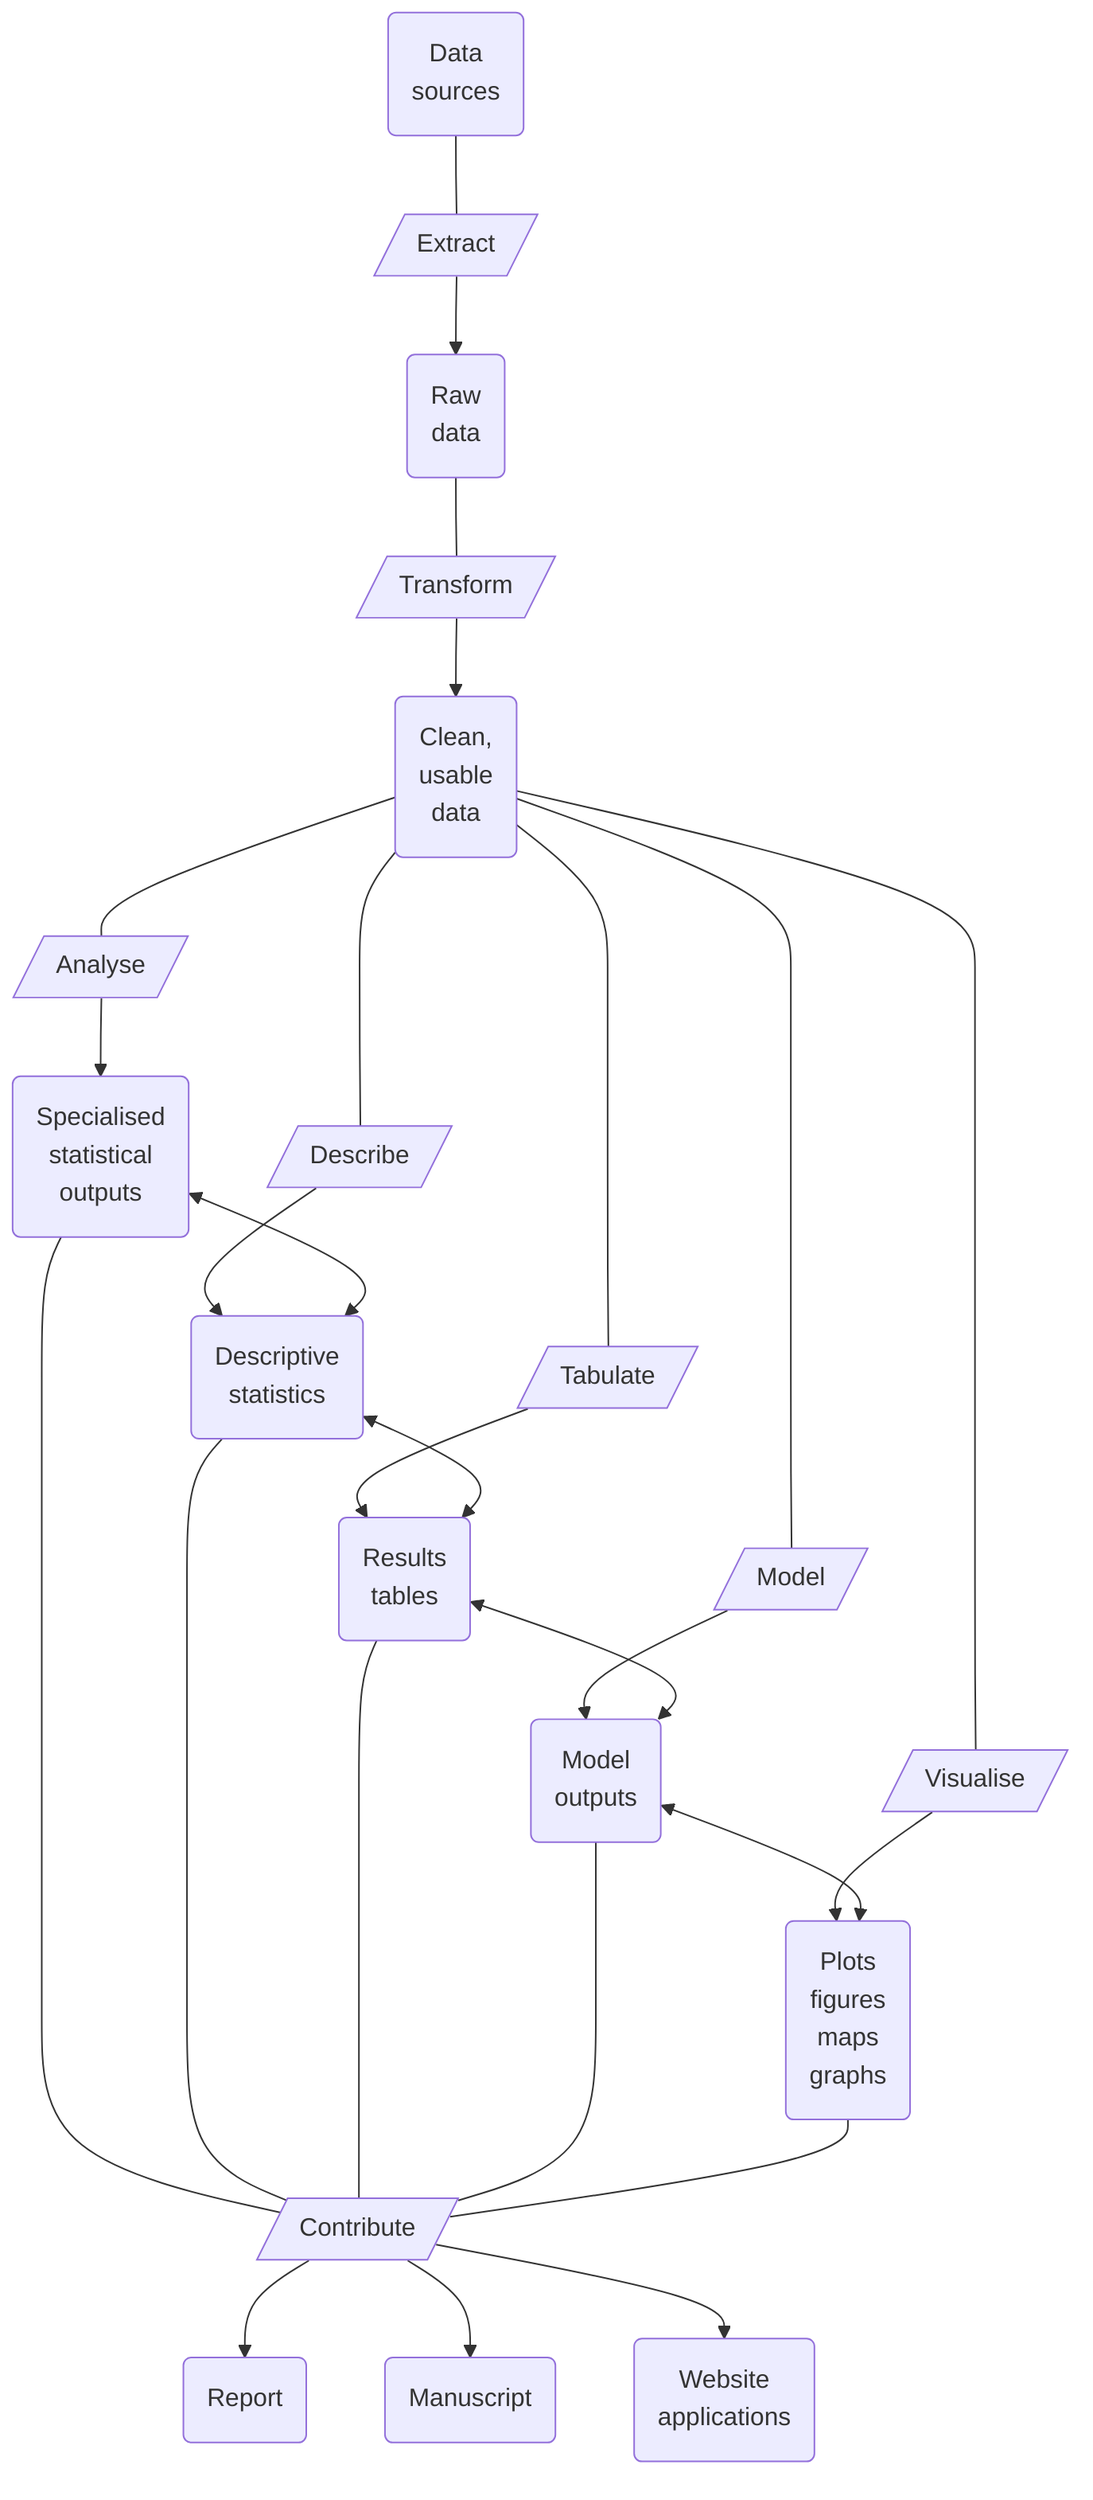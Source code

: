 flowchart TD
  data_sources(Data\nsources)
  raw_data(Raw\ndata)
  clean_data(Clean,\nusable\ndata)
  stats_outputs(Specialised\nstatistical\noutputs)
  descriptive(Descriptive\nstatistics)
  results(Results\ntables)
  model_outputs(Model\noutputs)
  graphics(Plots\nfigures\nmaps\ngraphs)
  report(Report)
  manuscript(Manuscript)
  outputs(Website\napplications)

  extract[/Extract/]
  transform[/Transform/]
  analyse[/Analyse/]
  describe[/Describe/]
  tabulate[/Tabulate/]
  model[/Model/]
  visualise[/Visualise/]
  contribute[/Contribute/]

  data_sources --- extract --> raw_data
  raw_data --- transform --> clean_data
  clean_data --- analyse --> stats_outputs
  clean_data --- describe --> descriptive
  clean_data --- tabulate --> results
  clean_data --- model --> model_outputs
  clean_data --- visualise --> graphics

  stats_outputs <--> descriptive
  descriptive <--> results
  results <--> model_outputs
  model_outputs <--> graphics

  stats_outputs --- contribute
  descriptive --- contribute
  results --- contribute
  model_outputs --- contribute
  graphics --- contribute

  contribute --> report
  contribute --> manuscript
  contribute --> outputs